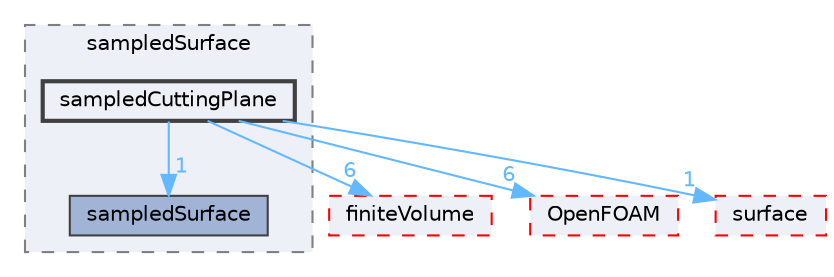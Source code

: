 digraph "src/sampling/sampledSurface/sampledCuttingPlane"
{
 // LATEX_PDF_SIZE
  bgcolor="transparent";
  edge [fontname=Helvetica,fontsize=10,labelfontname=Helvetica,labelfontsize=10];
  node [fontname=Helvetica,fontsize=10,shape=box,height=0.2,width=0.4];
  compound=true
  subgraph clusterdir_daf57321dd7c30092fd489dbb1aa8219 {
    graph [ bgcolor="#edf0f7", pencolor="grey50", label="sampledSurface", fontname=Helvetica,fontsize=10 style="filled,dashed", URL="dir_daf57321dd7c30092fd489dbb1aa8219.html",tooltip=""]
  dir_d52de1bc4d4115df4cf40033a334db55 [label="sampledSurface", fillcolor="#a2b4d6", color="grey25", style="filled", URL="dir_d52de1bc4d4115df4cf40033a334db55.html",tooltip=""];
  dir_59f45fac588f399f19b1cde67df5fec5 [label="sampledCuttingPlane", fillcolor="#edf0f7", color="grey25", style="filled,bold", URL="dir_59f45fac588f399f19b1cde67df5fec5.html",tooltip=""];
  }
  dir_9bd15774b555cf7259a6fa18f99fe99b [label="finiteVolume", fillcolor="#edf0f7", color="red", style="filled,dashed", URL="dir_9bd15774b555cf7259a6fa18f99fe99b.html",tooltip=""];
  dir_c5473ff19b20e6ec4dfe5c310b3778a8 [label="OpenFOAM", fillcolor="#edf0f7", color="red", style="filled,dashed", URL="dir_c5473ff19b20e6ec4dfe5c310b3778a8.html",tooltip=""];
  dir_e1701b8b608069e995cfd3c25d5e4969 [label="surface", fillcolor="#edf0f7", color="red", style="filled,dashed", URL="dir_e1701b8b608069e995cfd3c25d5e4969.html",tooltip=""];
  dir_59f45fac588f399f19b1cde67df5fec5->dir_9bd15774b555cf7259a6fa18f99fe99b [headlabel="6", labeldistance=1.5 headhref="dir_003394_001387.html" href="dir_003394_001387.html" color="steelblue1" fontcolor="steelblue1"];
  dir_59f45fac588f399f19b1cde67df5fec5->dir_c5473ff19b20e6ec4dfe5c310b3778a8 [headlabel="6", labeldistance=1.5 headhref="dir_003394_002695.html" href="dir_003394_002695.html" color="steelblue1" fontcolor="steelblue1"];
  dir_59f45fac588f399f19b1cde67df5fec5->dir_d52de1bc4d4115df4cf40033a334db55 [headlabel="1", labeldistance=1.5 headhref="dir_003394_003407.html" href="dir_003394_003407.html" color="steelblue1" fontcolor="steelblue1"];
  dir_59f45fac588f399f19b1cde67df5fec5->dir_e1701b8b608069e995cfd3c25d5e4969 [headlabel="1", labeldistance=1.5 headhref="dir_003394_003817.html" href="dir_003394_003817.html" color="steelblue1" fontcolor="steelblue1"];
}
